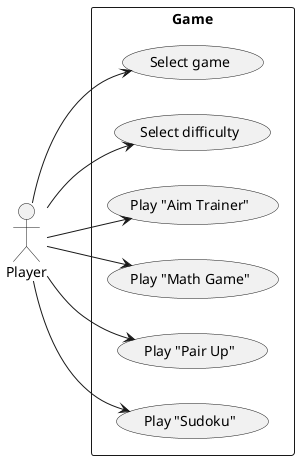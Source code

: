 @startuml use_case_game_selection
left to right direction
:Player: as player

rectangle "Game" as game_selection {
    usecase "Select game" as select_game
    usecase "Select difficulty" as select_difficulty
    usecase "Play <U+0022>Aim Trainer<U+0022>" as aim_trainer
    usecase "Play <U+0022>Math Game<U+0022>" as math_game
    usecase "Play <U+0022>Pair Up<U+0022>" as pair_up
    usecase "Play <U+0022>Sudoku<U+0022>" as sudoku
}

player --> select_game
player --> select_difficulty
player --> aim_trainer
player --> math_game
player --> pair_up
player --> sudoku
@enduml
